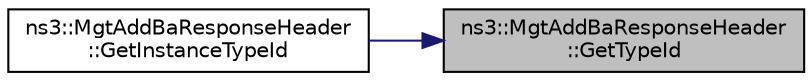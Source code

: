 digraph "ns3::MgtAddBaResponseHeader::GetTypeId"
{
 // LATEX_PDF_SIZE
  edge [fontname="Helvetica",fontsize="10",labelfontname="Helvetica",labelfontsize="10"];
  node [fontname="Helvetica",fontsize="10",shape=record];
  rankdir="RL";
  Node1 [label="ns3::MgtAddBaResponseHeader\l::GetTypeId",height=0.2,width=0.4,color="black", fillcolor="grey75", style="filled", fontcolor="black",tooltip="Register this type."];
  Node1 -> Node2 [dir="back",color="midnightblue",fontsize="10",style="solid",fontname="Helvetica"];
  Node2 [label="ns3::MgtAddBaResponseHeader\l::GetInstanceTypeId",height=0.2,width=0.4,color="black", fillcolor="white", style="filled",URL="$classns3_1_1_mgt_add_ba_response_header.html#a1a543d61386a7b1c295366e9eb6a7866",tooltip="Get the most derived TypeId for this Object."];
}
